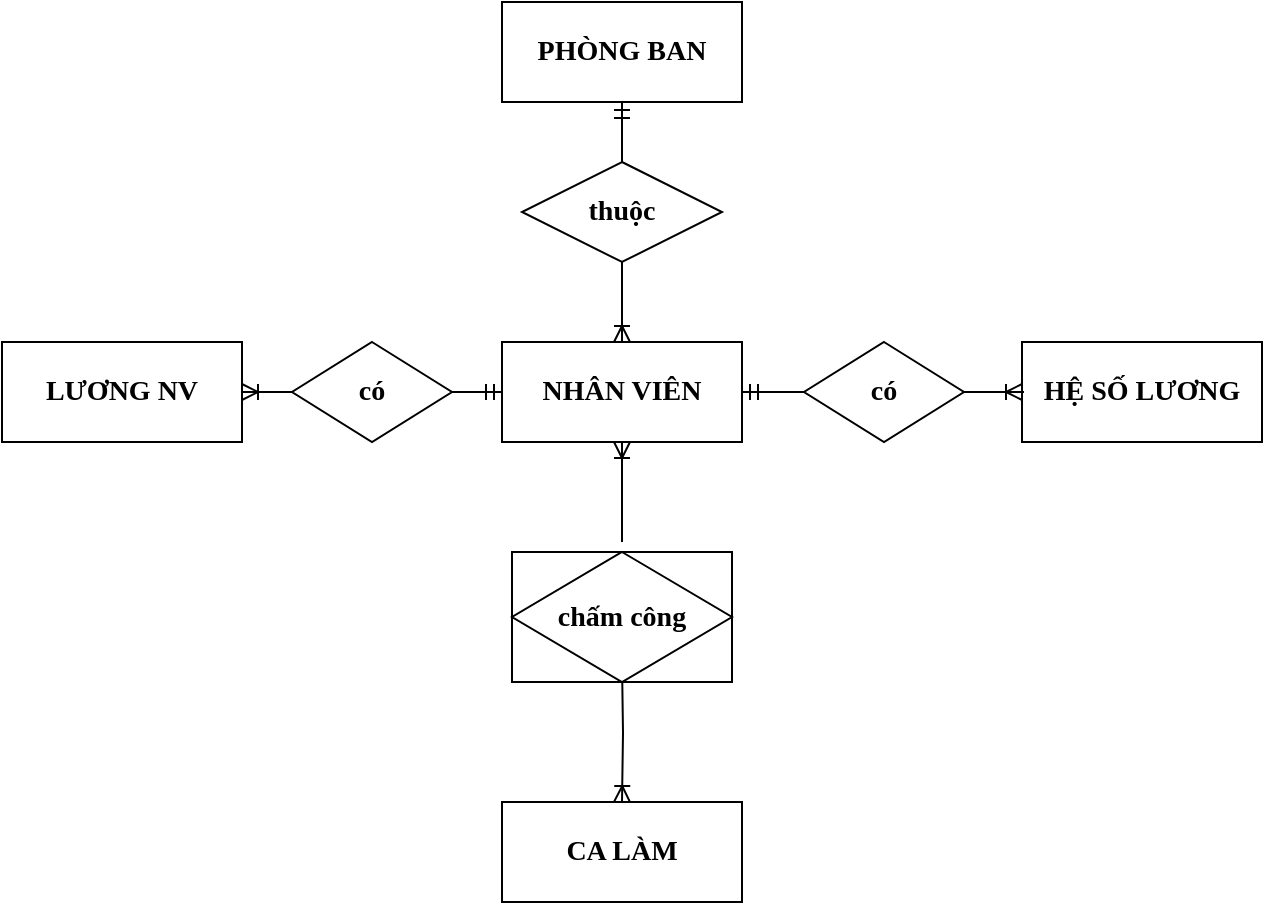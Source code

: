 <mxfile version="20.3.0" type="device"><diagram id="DVPLkptFVso982Yo-xbg" name="Page-1"><mxGraphModel dx="1085" dy="681" grid="0" gridSize="10" guides="1" tooltips="1" connect="1" arrows="1" fold="1" page="1" pageScale="1" pageWidth="827" pageHeight="1169" math="0" shadow="0"><root><mxCell id="0"/><mxCell id="1" parent="0"/><mxCell id="TZoIrs9ClOp5By4PYjuy-1" value="&lt;font face=&quot;Times New Roman&quot;&gt;&lt;span style=&quot;font-size: 14px;&quot;&gt;&lt;b&gt;PHÒNG BAN&lt;/b&gt;&lt;/span&gt;&lt;/font&gt;" style="rounded=0;whiteSpace=wrap;html=1;" vertex="1" parent="1"><mxGeometry x="340" y="70" width="120" height="50" as="geometry"/></mxCell><mxCell id="TZoIrs9ClOp5By4PYjuy-2" value="&lt;font style=&quot;font-size: 14px;&quot; face=&quot;Times New Roman&quot;&gt;&lt;b&gt;CA LÀM&lt;/b&gt;&lt;/font&gt;" style="rounded=0;whiteSpace=wrap;html=1;" vertex="1" parent="1"><mxGeometry x="340" y="470" width="120" height="50" as="geometry"/></mxCell><mxCell id="TZoIrs9ClOp5By4PYjuy-3" value="&lt;font style=&quot;font-size: 14px;&quot; face=&quot;Times New Roman&quot;&gt;&lt;b&gt;NHÂN VIÊN&lt;/b&gt;&lt;/font&gt;" style="rounded=0;whiteSpace=wrap;html=1;" vertex="1" parent="1"><mxGeometry x="340" y="240" width="120" height="50" as="geometry"/></mxCell><mxCell id="TZoIrs9ClOp5By4PYjuy-4" value="&lt;font style=&quot;font-size: 14px;&quot; face=&quot;Times New Roman&quot;&gt;&lt;b&gt;HỆ SỐ LƯƠNG&lt;br&gt;&lt;/b&gt;&lt;/font&gt;" style="rounded=0;whiteSpace=wrap;html=1;" vertex="1" parent="1"><mxGeometry x="600" y="240" width="120" height="50" as="geometry"/></mxCell><mxCell id="TZoIrs9ClOp5By4PYjuy-5" value="&lt;font style=&quot;font-size: 14px;&quot; face=&quot;Times New Roman&quot;&gt;&lt;b&gt;LƯƠNG NV&lt;br&gt;&lt;/b&gt;&lt;/font&gt;" style="rounded=0;whiteSpace=wrap;html=1;" vertex="1" parent="1"><mxGeometry x="90" y="240" width="120" height="50" as="geometry"/></mxCell><mxCell id="TZoIrs9ClOp5By4PYjuy-6" style="edgeStyle=orthogonalEdgeStyle;rounded=0;orthogonalLoop=1;jettySize=auto;html=1;fontFamily=Times New Roman;fontSize=14;endArrow=ERoneToMany;endFill=0;" edge="1" parent="1" source="TZoIrs9ClOp5By4PYjuy-8" target="TZoIrs9ClOp5By4PYjuy-3"><mxGeometry relative="1" as="geometry"><Array as="points"><mxPoint x="400" y="210"/><mxPoint x="400" y="210"/></Array></mxGeometry></mxCell><mxCell id="TZoIrs9ClOp5By4PYjuy-7" style="edgeStyle=orthogonalEdgeStyle;rounded=0;orthogonalLoop=1;jettySize=auto;html=1;fontFamily=Times New Roman;fontSize=14;endArrow=ERmandOne;endFill=0;" edge="1" parent="1" source="TZoIrs9ClOp5By4PYjuy-8" target="TZoIrs9ClOp5By4PYjuy-1"><mxGeometry relative="1" as="geometry"/></mxCell><mxCell id="TZoIrs9ClOp5By4PYjuy-8" value="&lt;b&gt;thuộc&lt;br&gt;&lt;/b&gt;" style="rhombus;whiteSpace=wrap;html=1;fontFamily=Times New Roman;fontSize=14;" vertex="1" parent="1"><mxGeometry x="350" y="150" width="100" height="50" as="geometry"/></mxCell><mxCell id="TZoIrs9ClOp5By4PYjuy-9" style="edgeStyle=orthogonalEdgeStyle;rounded=0;orthogonalLoop=1;jettySize=auto;html=1;fontFamily=Times New Roman;fontSize=14;endArrow=ERoneToMany;endFill=0;" edge="1" parent="1" target="TZoIrs9ClOp5By4PYjuy-3"><mxGeometry relative="1" as="geometry"><Array as="points"><mxPoint x="400" y="330"/><mxPoint x="400" y="330"/></Array><mxPoint x="400" y="340" as="sourcePoint"/></mxGeometry></mxCell><mxCell id="TZoIrs9ClOp5By4PYjuy-10" style="edgeStyle=orthogonalEdgeStyle;rounded=0;orthogonalLoop=1;jettySize=auto;html=1;fontFamily=Times New Roman;fontSize=14;endArrow=ERoneToMany;endFill=0;" edge="1" parent="1" target="TZoIrs9ClOp5By4PYjuy-2"><mxGeometry relative="1" as="geometry"><mxPoint x="400" y="400" as="sourcePoint"/></mxGeometry></mxCell><mxCell id="TZoIrs9ClOp5By4PYjuy-11" style="edgeStyle=orthogonalEdgeStyle;rounded=0;orthogonalLoop=1;jettySize=auto;html=1;fontFamily=Times New Roman;fontSize=14;endArrow=ERmandOne;endFill=0;" edge="1" parent="1" source="TZoIrs9ClOp5By4PYjuy-13" target="TZoIrs9ClOp5By4PYjuy-3"><mxGeometry relative="1" as="geometry"><Array as="points"><mxPoint x="320" y="265"/><mxPoint x="320" y="265"/></Array></mxGeometry></mxCell><mxCell id="TZoIrs9ClOp5By4PYjuy-12" style="edgeStyle=orthogonalEdgeStyle;rounded=0;orthogonalLoop=1;jettySize=auto;html=1;fontFamily=Times New Roman;fontSize=14;endArrow=ERoneToMany;endFill=0;" edge="1" parent="1" source="TZoIrs9ClOp5By4PYjuy-13" target="TZoIrs9ClOp5By4PYjuy-5"><mxGeometry relative="1" as="geometry"/></mxCell><mxCell id="TZoIrs9ClOp5By4PYjuy-13" value="&lt;b&gt;có&lt;/b&gt;" style="rhombus;whiteSpace=wrap;html=1;fontFamily=Times New Roman;fontSize=14;" vertex="1" parent="1"><mxGeometry x="235" y="240" width="80" height="50" as="geometry"/></mxCell><mxCell id="TZoIrs9ClOp5By4PYjuy-14" value="&lt;b&gt;chấm công&lt;br&gt;&lt;/b&gt;" style="shape=associativeEntity;whiteSpace=wrap;html=1;align=center;fontFamily=Times New Roman;fontSize=14;" vertex="1" parent="1"><mxGeometry x="345" y="345" width="110" height="65" as="geometry"/></mxCell><mxCell id="TZoIrs9ClOp5By4PYjuy-15" value="&lt;b&gt;có&lt;/b&gt;" style="rhombus;whiteSpace=wrap;html=1;fontFamily=Times New Roman;fontSize=14;" vertex="1" parent="1"><mxGeometry x="491" y="240" width="80" height="50" as="geometry"/></mxCell><mxCell id="TZoIrs9ClOp5By4PYjuy-16" value="" style="edgeStyle=entityRelationEdgeStyle;fontSize=12;html=1;endArrow=ERoneToMany;rounded=0;entryX=0;entryY=0.5;entryDx=0;entryDy=0;exitX=1;exitY=0.5;exitDx=0;exitDy=0;" edge="1" parent="1" source="TZoIrs9ClOp5By4PYjuy-15" target="TZoIrs9ClOp5By4PYjuy-4"><mxGeometry width="100" height="100" relative="1" as="geometry"><mxPoint x="465" y="263" as="sourcePoint"/><mxPoint x="565" y="163" as="targetPoint"/></mxGeometry></mxCell><mxCell id="TZoIrs9ClOp5By4PYjuy-17" value="" style="edgeStyle=entityRelationEdgeStyle;fontSize=12;html=1;endArrow=ERmandOne;rounded=0;entryX=1;entryY=0.5;entryDx=0;entryDy=0;exitX=0;exitY=0.5;exitDx=0;exitDy=0;" edge="1" parent="1" source="TZoIrs9ClOp5By4PYjuy-15" target="TZoIrs9ClOp5By4PYjuy-3"><mxGeometry width="100" height="100" relative="1" as="geometry"><mxPoint x="502" y="327" as="sourcePoint"/><mxPoint x="552" y="254" as="targetPoint"/></mxGeometry></mxCell></root></mxGraphModel></diagram></mxfile>